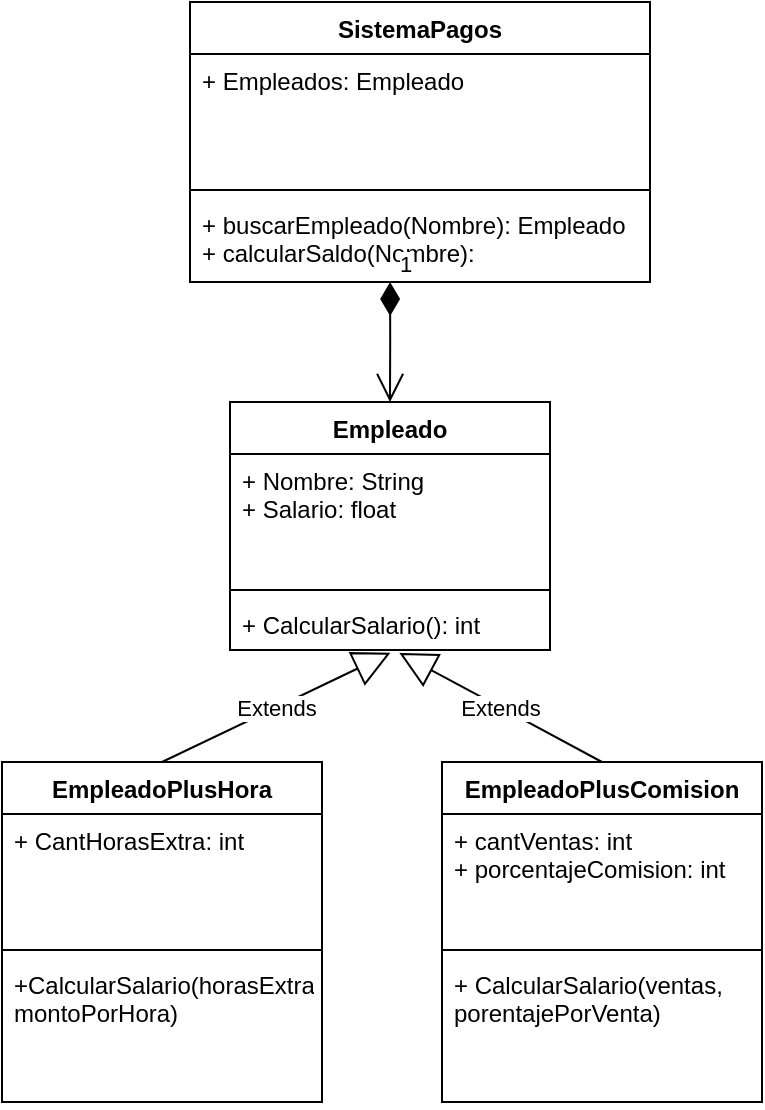 <mxfile version="24.6.1" type="device">
  <diagram name="Page-1" id="rPu94Fs_1XTkN0fRxpHT">
    <mxGraphModel dx="811" dy="470" grid="1" gridSize="10" guides="1" tooltips="1" connect="1" arrows="1" fold="1" page="1" pageScale="1" pageWidth="827" pageHeight="1169" math="0" shadow="0">
      <root>
        <mxCell id="0" />
        <mxCell id="1" parent="0" />
        <mxCell id="sOvNi27BYaazCOXm54aK-1" value="SistemaPagos" style="swimlane;fontStyle=1;align=center;verticalAlign=top;childLayout=stackLayout;horizontal=1;startSize=26;horizontalStack=0;resizeParent=1;resizeParentMax=0;resizeLast=0;collapsible=1;marginBottom=0;whiteSpace=wrap;html=1;" vertex="1" parent="1">
          <mxGeometry x="394" y="60" width="230" height="140" as="geometry" />
        </mxCell>
        <mxCell id="sOvNi27BYaazCOXm54aK-2" value="+ Empleados: Empleado" style="text;strokeColor=none;fillColor=none;align=left;verticalAlign=top;spacingLeft=4;spacingRight=4;overflow=hidden;rotatable=0;points=[[0,0.5],[1,0.5]];portConstraint=eastwest;whiteSpace=wrap;html=1;" vertex="1" parent="sOvNi27BYaazCOXm54aK-1">
          <mxGeometry y="26" width="230" height="64" as="geometry" />
        </mxCell>
        <mxCell id="sOvNi27BYaazCOXm54aK-3" value="" style="line;strokeWidth=1;fillColor=none;align=left;verticalAlign=middle;spacingTop=-1;spacingLeft=3;spacingRight=3;rotatable=0;labelPosition=right;points=[];portConstraint=eastwest;strokeColor=inherit;" vertex="1" parent="sOvNi27BYaazCOXm54aK-1">
          <mxGeometry y="90" width="230" height="8" as="geometry" />
        </mxCell>
        <mxCell id="sOvNi27BYaazCOXm54aK-4" value="+ buscarEmpleado(Nombre): Empleado&lt;div&gt;+ calcularSaldo(Nombre):&lt;br&gt;&lt;div&gt;&lt;div&gt;&lt;br&gt;&lt;/div&gt;&lt;/div&gt;&lt;/div&gt;" style="text;strokeColor=none;fillColor=none;align=left;verticalAlign=top;spacingLeft=4;spacingRight=4;overflow=hidden;rotatable=0;points=[[0,0.5],[1,0.5]];portConstraint=eastwest;whiteSpace=wrap;html=1;" vertex="1" parent="sOvNi27BYaazCOXm54aK-1">
          <mxGeometry y="98" width="230" height="42" as="geometry" />
        </mxCell>
        <mxCell id="sOvNi27BYaazCOXm54aK-6" value="Empleado" style="swimlane;fontStyle=1;align=center;verticalAlign=top;childLayout=stackLayout;horizontal=1;startSize=26;horizontalStack=0;resizeParent=1;resizeParentMax=0;resizeLast=0;collapsible=1;marginBottom=0;whiteSpace=wrap;html=1;" vertex="1" parent="1">
          <mxGeometry x="414" y="260" width="160" height="124" as="geometry" />
        </mxCell>
        <mxCell id="sOvNi27BYaazCOXm54aK-7" value="+ Nombre: String&lt;div&gt;+ Salario: float&lt;/div&gt;&lt;div&gt;&lt;br&gt;&lt;/div&gt;" style="text;strokeColor=none;fillColor=none;align=left;verticalAlign=top;spacingLeft=4;spacingRight=4;overflow=hidden;rotatable=0;points=[[0,0.5],[1,0.5]];portConstraint=eastwest;whiteSpace=wrap;html=1;" vertex="1" parent="sOvNi27BYaazCOXm54aK-6">
          <mxGeometry y="26" width="160" height="64" as="geometry" />
        </mxCell>
        <mxCell id="sOvNi27BYaazCOXm54aK-8" value="" style="line;strokeWidth=1;fillColor=none;align=left;verticalAlign=middle;spacingTop=-1;spacingLeft=3;spacingRight=3;rotatable=0;labelPosition=right;points=[];portConstraint=eastwest;strokeColor=inherit;" vertex="1" parent="sOvNi27BYaazCOXm54aK-6">
          <mxGeometry y="90" width="160" height="8" as="geometry" />
        </mxCell>
        <mxCell id="sOvNi27BYaazCOXm54aK-9" value="+ CalcularSalario(): int" style="text;strokeColor=none;fillColor=none;align=left;verticalAlign=top;spacingLeft=4;spacingRight=4;overflow=hidden;rotatable=0;points=[[0,0.5],[1,0.5]];portConstraint=eastwest;whiteSpace=wrap;html=1;" vertex="1" parent="sOvNi27BYaazCOXm54aK-6">
          <mxGeometry y="98" width="160" height="26" as="geometry" />
        </mxCell>
        <mxCell id="sOvNi27BYaazCOXm54aK-10" value="EmpleadoPlusHora" style="swimlane;fontStyle=1;align=center;verticalAlign=top;childLayout=stackLayout;horizontal=1;startSize=26;horizontalStack=0;resizeParent=1;resizeParentMax=0;resizeLast=0;collapsible=1;marginBottom=0;whiteSpace=wrap;html=1;" vertex="1" parent="1">
          <mxGeometry x="300" y="440" width="160" height="170" as="geometry" />
        </mxCell>
        <mxCell id="sOvNi27BYaazCOXm54aK-11" value="+ CantHorasExtra: int" style="text;strokeColor=none;fillColor=none;align=left;verticalAlign=top;spacingLeft=4;spacingRight=4;overflow=hidden;rotatable=0;points=[[0,0.5],[1,0.5]];portConstraint=eastwest;whiteSpace=wrap;html=1;" vertex="1" parent="sOvNi27BYaazCOXm54aK-10">
          <mxGeometry y="26" width="160" height="64" as="geometry" />
        </mxCell>
        <mxCell id="sOvNi27BYaazCOXm54aK-12" value="" style="line;strokeWidth=1;fillColor=none;align=left;verticalAlign=middle;spacingTop=-1;spacingLeft=3;spacingRight=3;rotatable=0;labelPosition=right;points=[];portConstraint=eastwest;strokeColor=inherit;" vertex="1" parent="sOvNi27BYaazCOXm54aK-10">
          <mxGeometry y="90" width="160" height="8" as="geometry" />
        </mxCell>
        <mxCell id="sOvNi27BYaazCOXm54aK-13" value="+CalcularSalario(horasExtra, montoPorHora)" style="text;strokeColor=none;fillColor=none;align=left;verticalAlign=top;spacingLeft=4;spacingRight=4;overflow=hidden;rotatable=0;points=[[0,0.5],[1,0.5]];portConstraint=eastwest;whiteSpace=wrap;html=1;" vertex="1" parent="sOvNi27BYaazCOXm54aK-10">
          <mxGeometry y="98" width="160" height="72" as="geometry" />
        </mxCell>
        <mxCell id="sOvNi27BYaazCOXm54aK-14" value="EmpleadoPlusComision" style="swimlane;fontStyle=1;align=center;verticalAlign=top;childLayout=stackLayout;horizontal=1;startSize=26;horizontalStack=0;resizeParent=1;resizeParentMax=0;resizeLast=0;collapsible=1;marginBottom=0;whiteSpace=wrap;html=1;" vertex="1" parent="1">
          <mxGeometry x="520" y="440" width="160" height="170" as="geometry" />
        </mxCell>
        <mxCell id="sOvNi27BYaazCOXm54aK-15" value="+ cantVentas: int&lt;div&gt;+ porcentajeComision: int&lt;/div&gt;" style="text;strokeColor=none;fillColor=none;align=left;verticalAlign=top;spacingLeft=4;spacingRight=4;overflow=hidden;rotatable=0;points=[[0,0.5],[1,0.5]];portConstraint=eastwest;whiteSpace=wrap;html=1;" vertex="1" parent="sOvNi27BYaazCOXm54aK-14">
          <mxGeometry y="26" width="160" height="64" as="geometry" />
        </mxCell>
        <mxCell id="sOvNi27BYaazCOXm54aK-16" value="" style="line;strokeWidth=1;fillColor=none;align=left;verticalAlign=middle;spacingTop=-1;spacingLeft=3;spacingRight=3;rotatable=0;labelPosition=right;points=[];portConstraint=eastwest;strokeColor=inherit;" vertex="1" parent="sOvNi27BYaazCOXm54aK-14">
          <mxGeometry y="90" width="160" height="8" as="geometry" />
        </mxCell>
        <mxCell id="sOvNi27BYaazCOXm54aK-17" value="+ CalcularSalario(ventas, porentajePorVenta)" style="text;strokeColor=none;fillColor=none;align=left;verticalAlign=top;spacingLeft=4;spacingRight=4;overflow=hidden;rotatable=0;points=[[0,0.5],[1,0.5]];portConstraint=eastwest;whiteSpace=wrap;html=1;" vertex="1" parent="sOvNi27BYaazCOXm54aK-14">
          <mxGeometry y="98" width="160" height="72" as="geometry" />
        </mxCell>
        <mxCell id="sOvNi27BYaazCOXm54aK-18" value="Extends" style="endArrow=block;endSize=16;endFill=0;html=1;rounded=0;exitX=0.5;exitY=0;exitDx=0;exitDy=0;entryX=0.501;entryY=1.055;entryDx=0;entryDy=0;entryPerimeter=0;" edge="1" parent="1" source="sOvNi27BYaazCOXm54aK-10" target="sOvNi27BYaazCOXm54aK-9">
          <mxGeometry width="160" relative="1" as="geometry">
            <mxPoint x="360" y="380" as="sourcePoint" />
            <mxPoint x="520" y="380" as="targetPoint" />
          </mxGeometry>
        </mxCell>
        <mxCell id="sOvNi27BYaazCOXm54aK-19" value="Extends" style="endArrow=block;endSize=16;endFill=0;html=1;rounded=0;exitX=0.5;exitY=0;exitDx=0;exitDy=0;entryX=0.529;entryY=1.055;entryDx=0;entryDy=0;entryPerimeter=0;" edge="1" parent="1" source="sOvNi27BYaazCOXm54aK-14" target="sOvNi27BYaazCOXm54aK-9">
          <mxGeometry width="160" relative="1" as="geometry">
            <mxPoint x="390" y="450" as="sourcePoint" />
            <mxPoint x="504" y="395" as="targetPoint" />
          </mxGeometry>
        </mxCell>
        <mxCell id="sOvNi27BYaazCOXm54aK-21" value="1" style="endArrow=open;html=1;endSize=12;startArrow=diamondThin;startSize=14;startFill=1;edgeStyle=orthogonalEdgeStyle;align=left;verticalAlign=bottom;rounded=0;exitX=0.435;exitY=1;exitDx=0;exitDy=0;exitPerimeter=0;entryX=0.5;entryY=0;entryDx=0;entryDy=0;" edge="1" parent="1" source="sOvNi27BYaazCOXm54aK-4" target="sOvNi27BYaazCOXm54aK-6">
          <mxGeometry x="-1" y="3" relative="1" as="geometry">
            <mxPoint x="400" y="220" as="sourcePoint" />
            <mxPoint x="560" y="220" as="targetPoint" />
          </mxGeometry>
        </mxCell>
      </root>
    </mxGraphModel>
  </diagram>
</mxfile>
